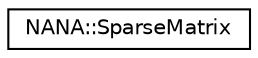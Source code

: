 digraph "类继承关系图"
{
 // LATEX_PDF_SIZE
  edge [fontname="Helvetica",fontsize="10",labelfontname="Helvetica",labelfontsize="10"];
  node [fontname="Helvetica",fontsize="10",shape=record];
  rankdir="LR";
  Node0 [label="NANA::SparseMatrix",height=0.2,width=0.4,color="black", fillcolor="white", style="filled",URL="$class_n_a_n_a_1_1_sparse_matrix.html",tooltip="稀疏矩阵"];
}
